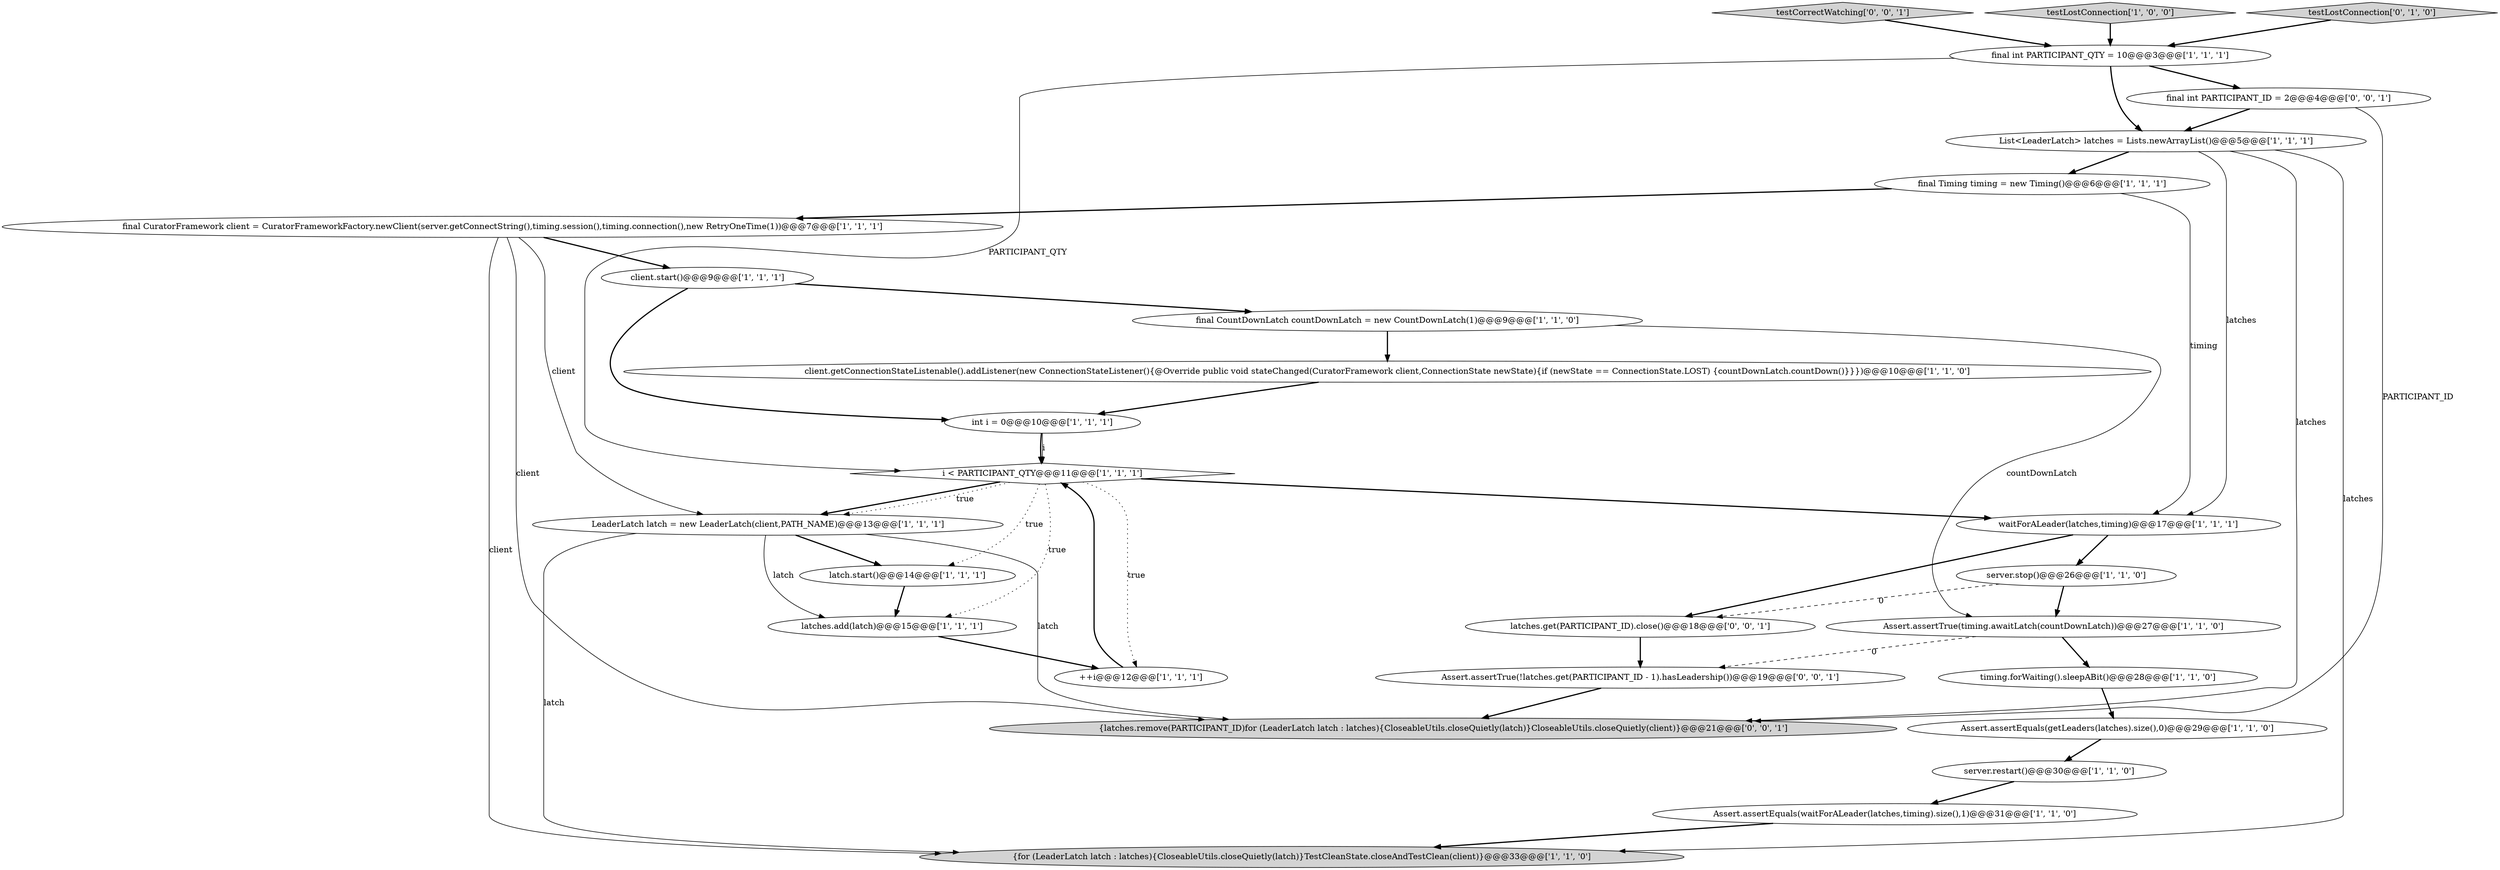 digraph {
13 [style = filled, label = "{for (LeaderLatch latch : latches){CloseableUtils.closeQuietly(latch)}TestCleanState.closeAndTestClean(client)}@@@33@@@['1', '1', '0']", fillcolor = lightgray, shape = ellipse image = "AAA0AAABBB1BBB"];
2 [style = filled, label = "final CountDownLatch countDownLatch = new CountDownLatch(1)@@@9@@@['1', '1', '0']", fillcolor = white, shape = ellipse image = "AAA0AAABBB1BBB"];
23 [style = filled, label = "Assert.assertTrue(!latches.get(PARTICIPANT_ID - 1).hasLeadership())@@@19@@@['0', '0', '1']", fillcolor = white, shape = ellipse image = "AAA0AAABBB3BBB"];
14 [style = filled, label = "latches.add(latch)@@@15@@@['1', '1', '1']", fillcolor = white, shape = ellipse image = "AAA0AAABBB1BBB"];
24 [style = filled, label = "final int PARTICIPANT_ID = 2@@@4@@@['0', '0', '1']", fillcolor = white, shape = ellipse image = "AAA0AAABBB3BBB"];
12 [style = filled, label = "final Timing timing = new Timing()@@@6@@@['1', '1', '1']", fillcolor = white, shape = ellipse image = "AAA0AAABBB1BBB"];
27 [style = filled, label = "latches.get(PARTICIPANT_ID).close()@@@18@@@['0', '0', '1']", fillcolor = white, shape = ellipse image = "AAA0AAABBB3BBB"];
11 [style = filled, label = "client.getConnectionStateListenable().addListener(new ConnectionStateListener(){@Override public void stateChanged(CuratorFramework client,ConnectionState newState){if (newState == ConnectionState.LOST) {countDownLatch.countDown()}}})@@@10@@@['1', '1', '0']", fillcolor = white, shape = ellipse image = "AAA0AAABBB1BBB"];
25 [style = filled, label = "testCorrectWatching['0', '0', '1']", fillcolor = lightgray, shape = diamond image = "AAA0AAABBB3BBB"];
9 [style = filled, label = "timing.forWaiting().sleepABit()@@@28@@@['1', '1', '0']", fillcolor = white, shape = ellipse image = "AAA0AAABBB1BBB"];
1 [style = filled, label = "latch.start()@@@14@@@['1', '1', '1']", fillcolor = white, shape = ellipse image = "AAA0AAABBB1BBB"];
16 [style = filled, label = "client.start()@@@9@@@['1', '1', '1']", fillcolor = white, shape = ellipse image = "AAA0AAABBB1BBB"];
7 [style = filled, label = "Assert.assertEquals(waitForALeader(latches,timing).size(),1)@@@31@@@['1', '1', '0']", fillcolor = white, shape = ellipse image = "AAA0AAABBB1BBB"];
15 [style = filled, label = "List<LeaderLatch> latches = Lists.newArrayList()@@@5@@@['1', '1', '1']", fillcolor = white, shape = ellipse image = "AAA0AAABBB1BBB"];
0 [style = filled, label = "i < PARTICIPANT_QTY@@@11@@@['1', '1', '1']", fillcolor = white, shape = diamond image = "AAA0AAABBB1BBB"];
20 [style = filled, label = "Assert.assertEquals(getLeaders(latches).size(),0)@@@29@@@['1', '1', '0']", fillcolor = white, shape = ellipse image = "AAA0AAABBB1BBB"];
6 [style = filled, label = "server.restart()@@@30@@@['1', '1', '0']", fillcolor = white, shape = ellipse image = "AAA0AAABBB1BBB"];
3 [style = filled, label = "testLostConnection['1', '0', '0']", fillcolor = lightgray, shape = diamond image = "AAA0AAABBB1BBB"];
19 [style = filled, label = "++i@@@12@@@['1', '1', '1']", fillcolor = white, shape = ellipse image = "AAA0AAABBB1BBB"];
26 [style = filled, label = "{latches.remove(PARTICIPANT_ID)for (LeaderLatch latch : latches){CloseableUtils.closeQuietly(latch)}CloseableUtils.closeQuietly(client)}@@@21@@@['0', '0', '1']", fillcolor = lightgray, shape = ellipse image = "AAA0AAABBB3BBB"];
21 [style = filled, label = "LeaderLatch latch = new LeaderLatch(client,PATH_NAME)@@@13@@@['1', '1', '1']", fillcolor = white, shape = ellipse image = "AAA0AAABBB1BBB"];
8 [style = filled, label = "final int PARTICIPANT_QTY = 10@@@3@@@['1', '1', '1']", fillcolor = white, shape = ellipse image = "AAA0AAABBB1BBB"];
22 [style = filled, label = "testLostConnection['0', '1', '0']", fillcolor = lightgray, shape = diamond image = "AAA0AAABBB2BBB"];
18 [style = filled, label = "server.stop()@@@26@@@['1', '1', '0']", fillcolor = white, shape = ellipse image = "AAA0AAABBB1BBB"];
10 [style = filled, label = "waitForALeader(latches,timing)@@@17@@@['1', '1', '1']", fillcolor = white, shape = ellipse image = "AAA0AAABBB1BBB"];
4 [style = filled, label = "Assert.assertTrue(timing.awaitLatch(countDownLatch))@@@27@@@['1', '1', '0']", fillcolor = white, shape = ellipse image = "AAA0AAABBB1BBB"];
17 [style = filled, label = "int i = 0@@@10@@@['1', '1', '1']", fillcolor = white, shape = ellipse image = "AAA0AAABBB1BBB"];
5 [style = filled, label = "final CuratorFramework client = CuratorFrameworkFactory.newClient(server.getConnectString(),timing.session(),timing.connection(),new RetryOneTime(1))@@@7@@@['1', '1', '1']", fillcolor = white, shape = ellipse image = "AAA0AAABBB1BBB"];
7->13 [style = bold, label=""];
4->9 [style = bold, label=""];
10->18 [style = bold, label=""];
15->13 [style = solid, label="latches"];
8->0 [style = solid, label="PARTICIPANT_QTY"];
17->0 [style = solid, label="i"];
8->15 [style = bold, label=""];
12->5 [style = bold, label=""];
21->13 [style = solid, label="latch"];
15->26 [style = solid, label="latches"];
10->27 [style = bold, label=""];
0->19 [style = dotted, label="true"];
18->27 [style = dashed, label="0"];
23->26 [style = bold, label=""];
12->10 [style = solid, label="timing"];
14->19 [style = bold, label=""];
9->20 [style = bold, label=""];
0->21 [style = bold, label=""];
20->6 [style = bold, label=""];
16->17 [style = bold, label=""];
16->2 [style = bold, label=""];
24->26 [style = solid, label="PARTICIPANT_ID"];
21->26 [style = solid, label="latch"];
19->0 [style = bold, label=""];
5->16 [style = bold, label=""];
22->8 [style = bold, label=""];
0->10 [style = bold, label=""];
5->21 [style = solid, label="client"];
17->0 [style = bold, label=""];
0->21 [style = dotted, label="true"];
18->4 [style = bold, label=""];
3->8 [style = bold, label=""];
21->1 [style = bold, label=""];
5->13 [style = solid, label="client"];
5->26 [style = solid, label="client"];
11->17 [style = bold, label=""];
15->10 [style = solid, label="latches"];
0->14 [style = dotted, label="true"];
1->14 [style = bold, label=""];
15->12 [style = bold, label=""];
27->23 [style = bold, label=""];
25->8 [style = bold, label=""];
6->7 [style = bold, label=""];
4->23 [style = dashed, label="0"];
2->4 [style = solid, label="countDownLatch"];
2->11 [style = bold, label=""];
21->14 [style = solid, label="latch"];
0->1 [style = dotted, label="true"];
24->15 [style = bold, label=""];
8->24 [style = bold, label=""];
}
